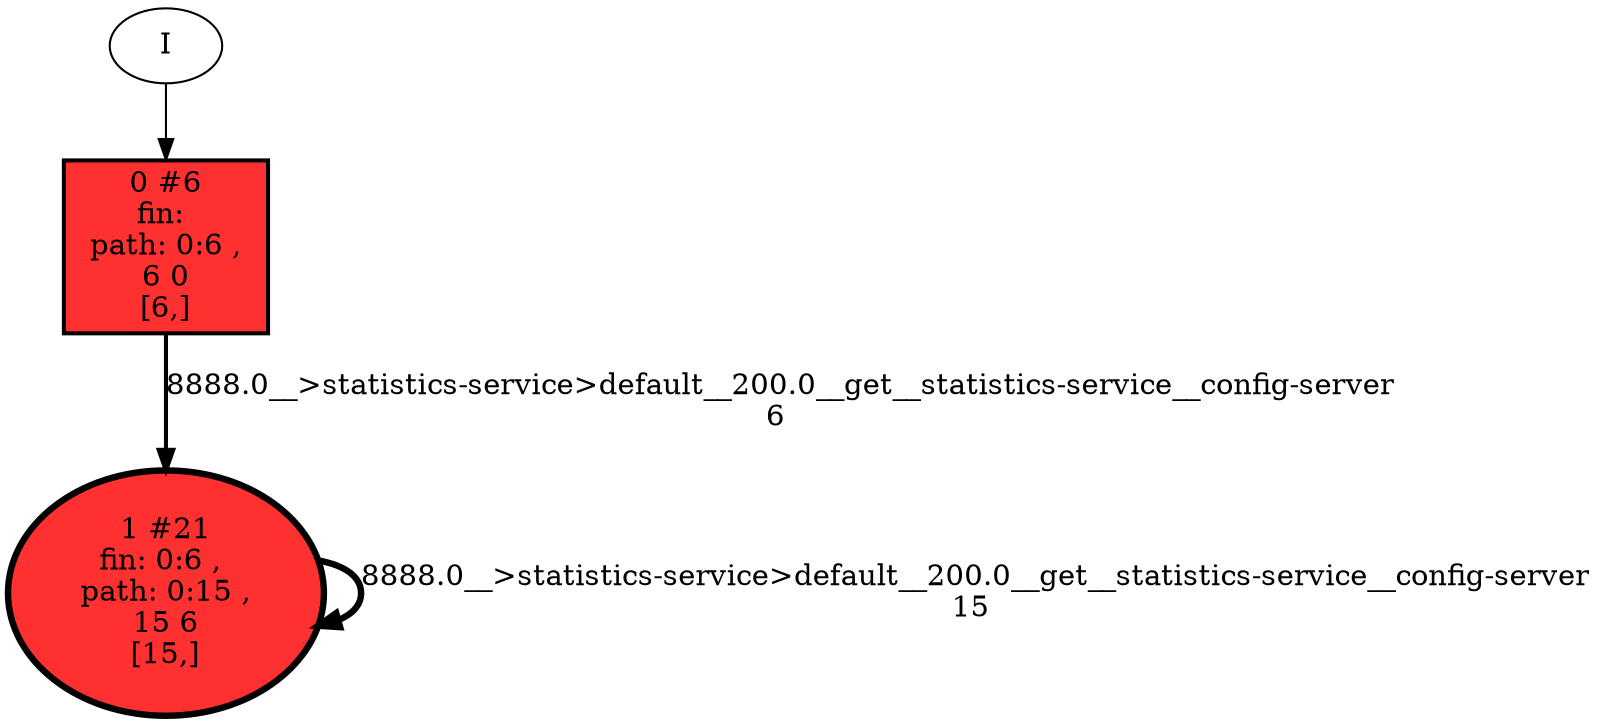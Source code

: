 // produced with flexfringe // 
digraph DFA {
	0 [label="root" shape=box];
		I -> 0;
	0 [ label="0 #6
fin: 
 path: 0:6 , 
6 0
[6,]" , style=filled, fillcolor="firebrick1", width=1.08042, height=1.08042, penwidth=1.94591];
		0 -> 1 [label="8888.0__>statistics-service>default__200.0__get__statistics-service__config-server
6 " , penwidth=1.94591 ];
	1 [ label="1 #21
fin: 0:6 , 
 path: 0:15 , 
15 6
[15,]" , style=filled, fillcolor="firebrick1", width=1.4088, height=1.4088, penwidth=3.09104];
		1 -> 1 [label="8888.0__>statistics-service>default__200.0__get__statistics-service__config-server
15 " , penwidth=3.09104 ];
}
